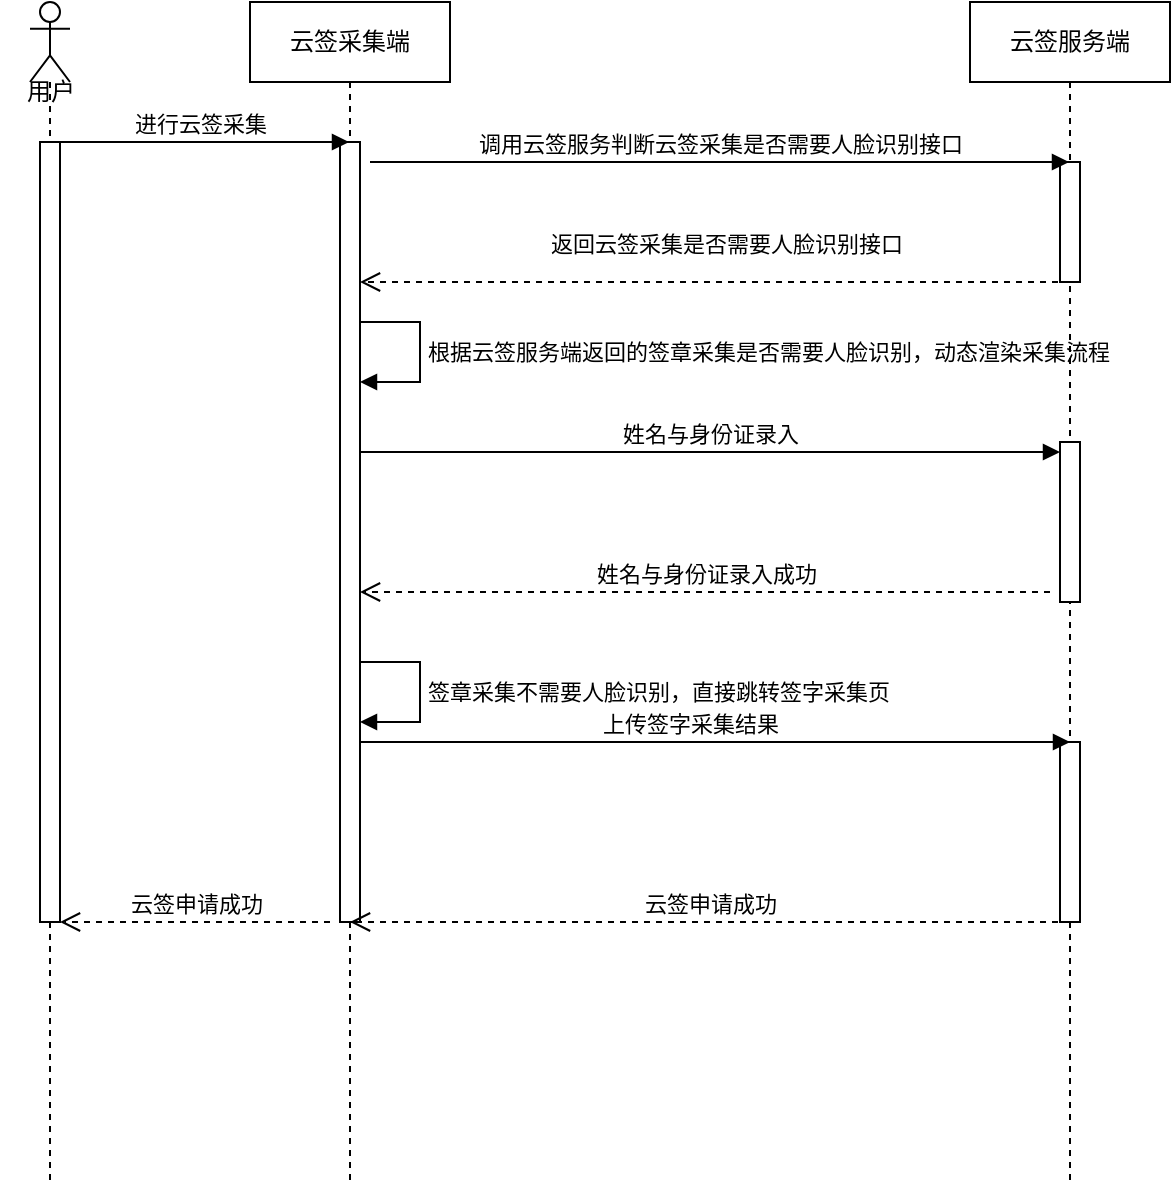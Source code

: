 <mxfile version="24.9.2">
  <diagram name="第 1 页" id="gqkAiRK4lXHfZE_UzO71">
    <mxGraphModel dx="1434" dy="784" grid="1" gridSize="10" guides="1" tooltips="1" connect="1" arrows="1" fold="1" page="1" pageScale="1" pageWidth="827" pageHeight="1169" math="0" shadow="0">
      <root>
        <mxCell id="0" />
        <mxCell id="1" parent="0" />
        <mxCell id="rOc_iOfj02q8sayPfCer-1" value="云签采集端" style="shape=umlLifeline;perimeter=lifelinePerimeter;whiteSpace=wrap;html=1;container=1;dropTarget=0;collapsible=0;recursiveResize=0;outlineConnect=0;portConstraint=eastwest;newEdgeStyle={&quot;edgeStyle&quot;:&quot;elbowEdgeStyle&quot;,&quot;elbow&quot;:&quot;vertical&quot;,&quot;curved&quot;:0,&quot;rounded&quot;:0};" vertex="1" parent="1">
          <mxGeometry x="250" y="70" width="100" height="590" as="geometry" />
        </mxCell>
        <mxCell id="rOc_iOfj02q8sayPfCer-2" value="" style="html=1;points=[];perimeter=orthogonalPerimeter;outlineConnect=0;targetShapes=umlLifeline;portConstraint=eastwest;newEdgeStyle={&quot;edgeStyle&quot;:&quot;elbowEdgeStyle&quot;,&quot;elbow&quot;:&quot;vertical&quot;,&quot;curved&quot;:0,&quot;rounded&quot;:0};" vertex="1" parent="rOc_iOfj02q8sayPfCer-1">
          <mxGeometry x="45" y="70" width="10" height="390" as="geometry" />
        </mxCell>
        <mxCell id="rOc_iOfj02q8sayPfCer-3" value="根据云签服务端返回的签章采集是否需要人脸识别，动态渲染采集流程" style="html=1;align=left;spacingLeft=2;endArrow=block;rounded=0;edgeStyle=orthogonalEdgeStyle;curved=0;rounded=0;" edge="1" parent="rOc_iOfj02q8sayPfCer-1">
          <mxGeometry relative="1" as="geometry">
            <mxPoint x="55" y="160" as="sourcePoint" />
            <Array as="points">
              <mxPoint x="85" y="190" />
            </Array>
            <mxPoint x="55" y="190" as="targetPoint" />
          </mxGeometry>
        </mxCell>
        <mxCell id="rOc_iOfj02q8sayPfCer-4" value="签章采集不需要人脸识别，直接跳转签字采集页" style="html=1;align=left;spacingLeft=2;endArrow=block;rounded=0;edgeStyle=orthogonalEdgeStyle;curved=0;rounded=0;" edge="1" parent="rOc_iOfj02q8sayPfCer-1" target="rOc_iOfj02q8sayPfCer-2">
          <mxGeometry relative="1" as="geometry">
            <mxPoint x="55" y="330" as="sourcePoint" />
            <Array as="points">
              <mxPoint x="85" y="330" />
              <mxPoint x="85" y="360" />
            </Array>
            <mxPoint x="60" y="360" as="targetPoint" />
          </mxGeometry>
        </mxCell>
        <mxCell id="rOc_iOfj02q8sayPfCer-5" value="云签服务端" style="shape=umlLifeline;perimeter=lifelinePerimeter;whiteSpace=wrap;html=1;container=1;dropTarget=0;collapsible=0;recursiveResize=0;outlineConnect=0;portConstraint=eastwest;newEdgeStyle={&quot;edgeStyle&quot;:&quot;elbowEdgeStyle&quot;,&quot;elbow&quot;:&quot;vertical&quot;,&quot;curved&quot;:0,&quot;rounded&quot;:0};" vertex="1" parent="1">
          <mxGeometry x="610" y="70" width="100" height="590" as="geometry" />
        </mxCell>
        <mxCell id="rOc_iOfj02q8sayPfCer-6" value="" style="html=1;points=[];perimeter=orthogonalPerimeter;outlineConnect=0;targetShapes=umlLifeline;portConstraint=eastwest;newEdgeStyle={&quot;edgeStyle&quot;:&quot;elbowEdgeStyle&quot;,&quot;elbow&quot;:&quot;vertical&quot;,&quot;curved&quot;:0,&quot;rounded&quot;:0};" vertex="1" parent="rOc_iOfj02q8sayPfCer-5">
          <mxGeometry x="45" y="370" width="10" height="90" as="geometry" />
        </mxCell>
        <mxCell id="rOc_iOfj02q8sayPfCer-7" value="" style="html=1;points=[];perimeter=orthogonalPerimeter;outlineConnect=0;targetShapes=umlLifeline;portConstraint=eastwest;newEdgeStyle={&quot;edgeStyle&quot;:&quot;elbowEdgeStyle&quot;,&quot;elbow&quot;:&quot;vertical&quot;,&quot;curved&quot;:0,&quot;rounded&quot;:0};" vertex="1" parent="rOc_iOfj02q8sayPfCer-5">
          <mxGeometry x="45" y="80" width="10" height="60" as="geometry" />
        </mxCell>
        <mxCell id="rOc_iOfj02q8sayPfCer-8" value="" style="html=1;points=[[0,0,0,0,5],[0,1,0,0,-5],[1,0,0,0,5],[1,1,0,0,-5]];perimeter=orthogonalPerimeter;outlineConnect=0;targetShapes=umlLifeline;portConstraint=eastwest;newEdgeStyle={&quot;curved&quot;:0,&quot;rounded&quot;:0};" vertex="1" parent="rOc_iOfj02q8sayPfCer-5">
          <mxGeometry x="45" y="220" width="10" height="80" as="geometry" />
        </mxCell>
        <mxCell id="rOc_iOfj02q8sayPfCer-9" value="" style="shape=umlLifeline;perimeter=lifelinePerimeter;whiteSpace=wrap;html=1;container=1;dropTarget=0;collapsible=0;recursiveResize=0;outlineConnect=0;portConstraint=eastwest;newEdgeStyle={&quot;edgeStyle&quot;:&quot;elbowEdgeStyle&quot;,&quot;elbow&quot;:&quot;vertical&quot;,&quot;curved&quot;:0,&quot;rounded&quot;:0};participant=umlActor;" vertex="1" parent="1">
          <mxGeometry x="140" y="70" width="20" height="590" as="geometry" />
        </mxCell>
        <mxCell id="rOc_iOfj02q8sayPfCer-10" value="" style="html=1;points=[];perimeter=orthogonalPerimeter;outlineConnect=0;targetShapes=umlLifeline;portConstraint=eastwest;newEdgeStyle={&quot;edgeStyle&quot;:&quot;elbowEdgeStyle&quot;,&quot;elbow&quot;:&quot;vertical&quot;,&quot;curved&quot;:0,&quot;rounded&quot;:0};" vertex="1" parent="rOc_iOfj02q8sayPfCer-9">
          <mxGeometry x="5" y="70" width="10" height="390" as="geometry" />
        </mxCell>
        <mxCell id="rOc_iOfj02q8sayPfCer-11" value="进行云签采集" style="html=1;verticalAlign=bottom;endArrow=block;edgeStyle=elbowEdgeStyle;elbow=vertical;curved=0;rounded=0;" edge="1" parent="1" target="rOc_iOfj02q8sayPfCer-1">
          <mxGeometry width="80" relative="1" as="geometry">
            <mxPoint x="150" y="140" as="sourcePoint" />
            <mxPoint x="230" y="140" as="targetPoint" />
          </mxGeometry>
        </mxCell>
        <mxCell id="rOc_iOfj02q8sayPfCer-12" value="云签申请成功" style="html=1;verticalAlign=bottom;endArrow=open;dashed=1;endSize=8;edgeStyle=elbowEdgeStyle;elbow=vertical;curved=0;rounded=0;" edge="1" parent="1" target="rOc_iOfj02q8sayPfCer-10">
          <mxGeometry relative="1" as="geometry">
            <mxPoint x="290" y="530" as="sourcePoint" />
            <mxPoint x="160" y="530" as="targetPoint" />
          </mxGeometry>
        </mxCell>
        <mxCell id="rOc_iOfj02q8sayPfCer-13" value="用户" style="text;html=1;align=center;verticalAlign=middle;resizable=0;points=[];autosize=1;strokeColor=none;fillColor=none;" vertex="1" parent="1">
          <mxGeometry x="125" y="100" width="50" height="30" as="geometry" />
        </mxCell>
        <mxCell id="rOc_iOfj02q8sayPfCer-14" value="云签申请成功" style="html=1;verticalAlign=bottom;endArrow=open;dashed=1;endSize=8;edgeStyle=elbowEdgeStyle;elbow=vertical;curved=0;rounded=0;" edge="1" parent="1" target="rOc_iOfj02q8sayPfCer-1">
          <mxGeometry relative="1" as="geometry">
            <mxPoint x="660" y="530" as="sourcePoint" />
            <mxPoint x="360" y="530" as="targetPoint" />
          </mxGeometry>
        </mxCell>
        <mxCell id="rOc_iOfj02q8sayPfCer-15" value="调用云签服务判断云签采集是否需要人脸识别接口" style="html=1;verticalAlign=bottom;endArrow=block;edgeStyle=elbowEdgeStyle;elbow=vertical;curved=0;rounded=0;" edge="1" parent="1" target="rOc_iOfj02q8sayPfCer-5">
          <mxGeometry width="80" relative="1" as="geometry">
            <mxPoint x="310" y="150" as="sourcePoint" />
            <mxPoint x="390" y="150" as="targetPoint" />
          </mxGeometry>
        </mxCell>
        <mxCell id="rOc_iOfj02q8sayPfCer-16" value="返回云签采集是否需要人脸识别接口" style="html=1;verticalAlign=bottom;endArrow=open;dashed=1;endSize=8;edgeStyle=elbowEdgeStyle;elbow=vertical;curved=0;rounded=0;" edge="1" parent="1" target="rOc_iOfj02q8sayPfCer-2">
          <mxGeometry x="-0.031" y="-10" relative="1" as="geometry">
            <mxPoint x="660" y="210" as="sourcePoint" />
            <mxPoint x="310" y="210" as="targetPoint" />
            <Array as="points">
              <mxPoint x="490" y="210" />
            </Array>
            <mxPoint as="offset" />
          </mxGeometry>
        </mxCell>
        <mxCell id="rOc_iOfj02q8sayPfCer-17" value="上传签字采集结果" style="html=1;verticalAlign=bottom;endArrow=block;edgeStyle=elbowEdgeStyle;elbow=vertical;curved=0;rounded=0;" edge="1" parent="1" source="rOc_iOfj02q8sayPfCer-2">
          <mxGeometry x="-0.07" width="80" relative="1" as="geometry">
            <mxPoint x="580" y="440" as="sourcePoint" />
            <mxPoint x="660" y="440" as="targetPoint" />
            <mxPoint as="offset" />
          </mxGeometry>
        </mxCell>
        <mxCell id="rOc_iOfj02q8sayPfCer-18" value="姓名与身份证录入" style="html=1;verticalAlign=bottom;endArrow=block;curved=0;rounded=0;entryX=0;entryY=0;entryDx=0;entryDy=5;" edge="1" parent="1" source="rOc_iOfj02q8sayPfCer-2" target="rOc_iOfj02q8sayPfCer-8">
          <mxGeometry relative="1" as="geometry">
            <mxPoint x="585" y="295" as="sourcePoint" />
          </mxGeometry>
        </mxCell>
        <mxCell id="rOc_iOfj02q8sayPfCer-19" value="姓名与身份证录入成功" style="html=1;verticalAlign=bottom;endArrow=open;dashed=1;endSize=8;curved=0;rounded=0;" edge="1" parent="1" target="rOc_iOfj02q8sayPfCer-2">
          <mxGeometry relative="1" as="geometry">
            <mxPoint x="310" y="365" as="targetPoint" />
            <mxPoint x="650" y="365" as="sourcePoint" />
          </mxGeometry>
        </mxCell>
      </root>
    </mxGraphModel>
  </diagram>
</mxfile>
